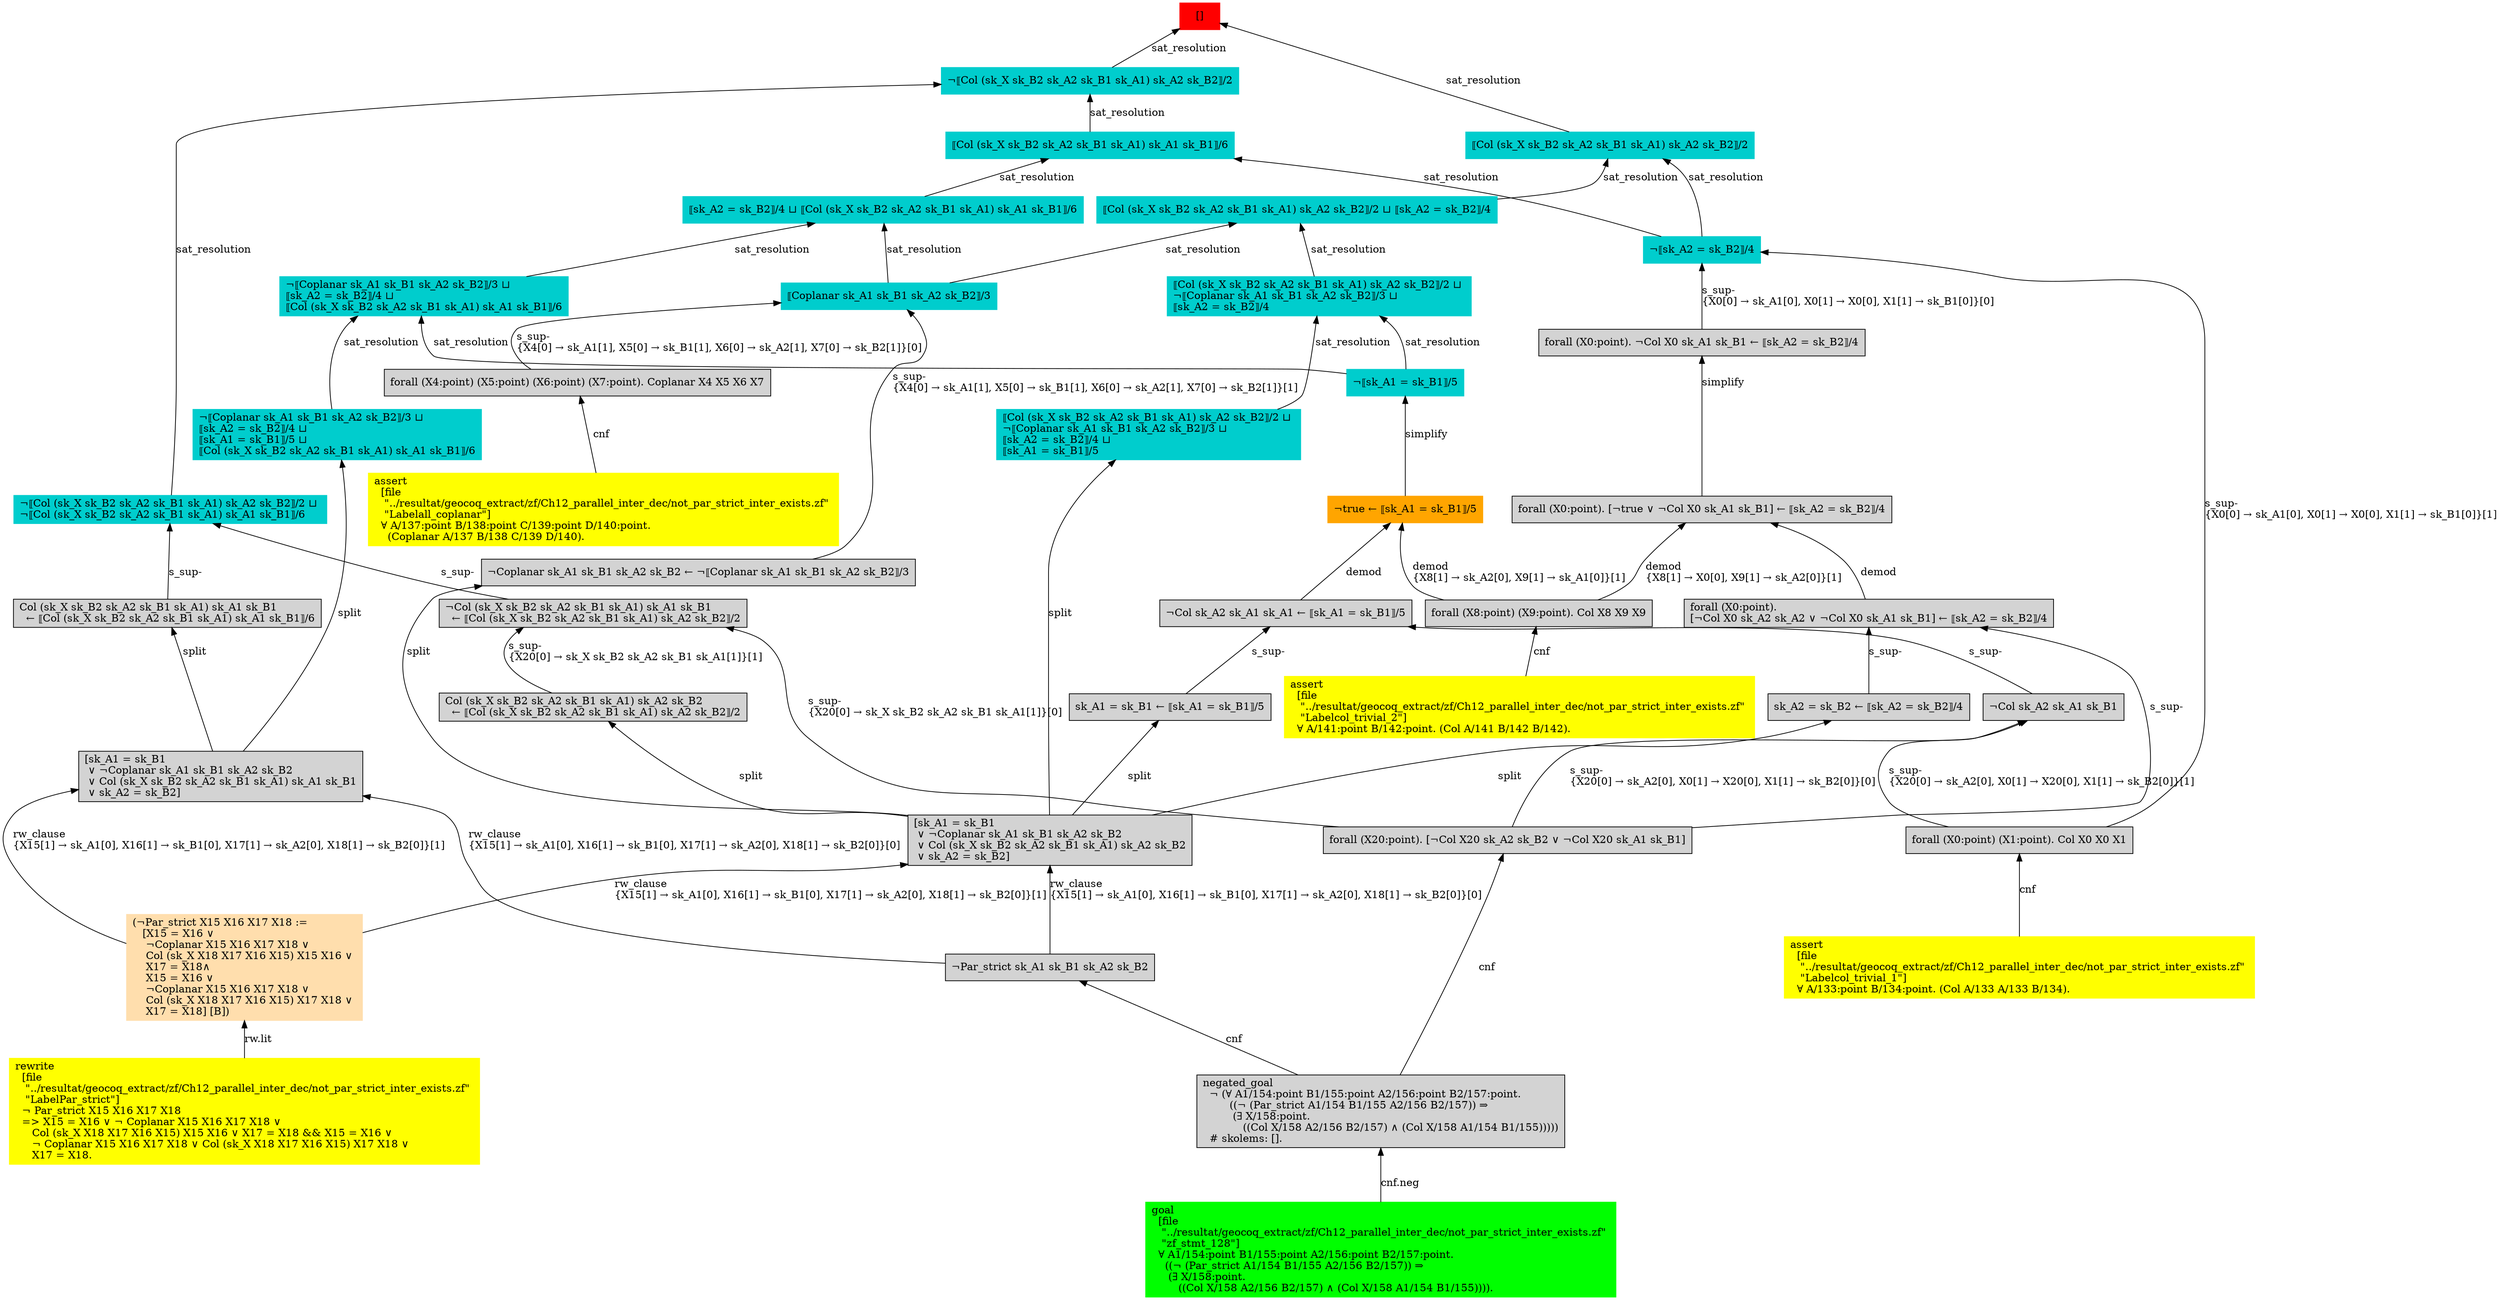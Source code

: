 digraph "unsat_graph" {
  vertex_0 [color=red, label="[]", shape=box, style=filled];
  vertex_0 -> vertex_1 [label="sat_resolution", dir="back"];
  vertex_1 [color=cyan3, shape=box, label="⟦Col (sk_X sk_B2 sk_A2 sk_B1 sk_A1) sk_A2 sk_B2⟧/2\l", style=filled];
  vertex_1 -> vertex_2 [label="sat_resolution", dir="back"];
  vertex_2 [color=cyan3, shape=box, label="¬⟦sk_A2 = sk_B2⟧/4\l", style=filled];
  vertex_2 -> vertex_3 [label="s_sup-\l\{X0[0] → sk_A1[0], X0[1] → X0[0], X1[1] → sk_B1[0]\}[0]\l", dir="back"];
  vertex_3 [shape=box, label="forall (X0:point). ¬Col X0 sk_A1 sk_B1 ← ⟦sk_A2 = sk_B2⟧/4\l", style=filled];
  vertex_3 -> vertex_4 [label="simplify", dir="back"];
  vertex_4 [shape=box, label="forall (X0:point). [¬true ∨ ¬Col X0 sk_A1 sk_B1] ← ⟦sk_A2 = sk_B2⟧/4\l", style=filled];
  vertex_4 -> vertex_5 [label="demod\l\{X8[1] → X0[0], X9[1] → sk_A2[0]\}[1]\l", dir="back"];
  vertex_5 [shape=box, label="forall (X8:point) (X9:point). Col X8 X9 X9\l", style=filled];
  vertex_5 -> vertex_6 [label="cnf", dir="back"];
  vertex_6 [color=yellow, shape=box, label="assert\l  [file\l   \"../resultat/geocoq_extract/zf/Ch12_parallel_inter_dec/not_par_strict_inter_exists.zf\" \l   \"Labelcol_trivial_2\"]\l  ∀ A/141:point B/142:point. (Col A/141 B/142 B/142).\l", style=filled];
  vertex_4 -> vertex_7 [label="demod", dir="back"];
  vertex_7 [shape=box, label="forall (X0:point).\l[¬Col X0 sk_A2 sk_A2 ∨ ¬Col X0 sk_A1 sk_B1] ← ⟦sk_A2 = sk_B2⟧/4\l", style=filled];
  vertex_7 -> vertex_8 [label="s_sup-\l", dir="back"];
  vertex_8 [shape=box, label="forall (X20:point). [¬Col X20 sk_A2 sk_B2 ∨ ¬Col X20 sk_A1 sk_B1]\l", style=filled];
  vertex_8 -> vertex_9 [label="cnf", dir="back"];
  vertex_9 [shape=box, label="negated_goal\l  ¬ (∀ A1/154:point B1/155:point A2/156:point B2/157:point.\l        ((¬ (Par_strict A1/154 B1/155 A2/156 B2/157)) ⇒\l         (∃ X/158:point.\l            ((Col X/158 A2/156 B2/157) ∧ (Col X/158 A1/154 B1/155)))))\l  # skolems: [].\l", style=filled];
  vertex_9 -> vertex_10 [label="cnf.neg", dir="back"];
  vertex_10 [color=green, shape=box, label="goal\l  [file\l   \"../resultat/geocoq_extract/zf/Ch12_parallel_inter_dec/not_par_strict_inter_exists.zf\" \l   \"zf_stmt_128\"]\l  ∀ A1/154:point B1/155:point A2/156:point B2/157:point.\l    ((¬ (Par_strict A1/154 B1/155 A2/156 B2/157)) ⇒\l     (∃ X/158:point.\l        ((Col X/158 A2/156 B2/157) ∧ (Col X/158 A1/154 B1/155)))).\l", style=filled];
  vertex_7 -> vertex_11 [label="s_sup-\l", dir="back"];
  vertex_11 [shape=box, label="sk_A2 = sk_B2 ← ⟦sk_A2 = sk_B2⟧/4\l", style=filled];
  vertex_11 -> vertex_12 [label="split", dir="back"];
  vertex_12 [shape=box, label="[sk_A1 = sk_B1\l ∨ ¬Coplanar sk_A1 sk_B1 sk_A2 sk_B2\l ∨ Col (sk_X sk_B2 sk_A2 sk_B1 sk_A1) sk_A2 sk_B2\l ∨ sk_A2 = sk_B2]\l", style=filled];
  vertex_12 -> vertex_13 [label="rw_clause\l\{X15[1] → sk_A1[0], X16[1] → sk_B1[0], X17[1] → sk_A2[0], X18[1] → sk_B2[0]\}[1]\l", dir="back"];
  vertex_13 [color=navajowhite, shape=box, label="(¬Par_strict X15 X16 X17 X18 :=\l   [X15 = X16 ∨ \l    ¬Coplanar X15 X16 X17 X18 ∨ \l    Col (sk_X X18 X17 X16 X15) X15 X16 ∨ \l    X17 = X18∧\l    X15 = X16 ∨ \l    ¬Coplanar X15 X16 X17 X18 ∨ \l    Col (sk_X X18 X17 X16 X15) X17 X18 ∨ \l    X17 = X18] [B])\l", style=filled];
  vertex_13 -> vertex_14 [label="rw.lit", dir="back"];
  vertex_14 [color=yellow, shape=box, label="rewrite\l  [file\l   \"../resultat/geocoq_extract/zf/Ch12_parallel_inter_dec/not_par_strict_inter_exists.zf\" \l   \"LabelPar_strict\"]\l  ¬ Par_strict X15 X16 X17 X18\l  =\> X15 = X16 ∨ ¬ Coplanar X15 X16 X17 X18 ∨ \l     Col (sk_X X18 X17 X16 X15) X15 X16 ∨ X17 = X18 && X15 = X16 ∨ \l     ¬ Coplanar X15 X16 X17 X18 ∨ Col (sk_X X18 X17 X16 X15) X17 X18 ∨ \l     X17 = X18.\l", style=filled];
  vertex_12 -> vertex_15 [label="rw_clause\l\{X15[1] → sk_A1[0], X16[1] → sk_B1[0], X17[1] → sk_A2[0], X18[1] → sk_B2[0]\}[0]\l", dir="back"];
  vertex_15 [shape=box, label="¬Par_strict sk_A1 sk_B1 sk_A2 sk_B2\l", style=filled];
  vertex_15 -> vertex_9 [label="cnf", dir="back"];
  vertex_2 -> vertex_16 [label="s_sup-\l\{X0[0] → sk_A1[0], X0[1] → X0[0], X1[1] → sk_B1[0]\}[1]\l", dir="back"];
  vertex_16 [shape=box, label="forall (X0:point) (X1:point). Col X0 X0 X1\l", style=filled];
  vertex_16 -> vertex_17 [label="cnf", dir="back"];
  vertex_17 [color=yellow, shape=box, label="assert\l  [file\l   \"../resultat/geocoq_extract/zf/Ch12_parallel_inter_dec/not_par_strict_inter_exists.zf\" \l   \"Labelcol_trivial_1\"]\l  ∀ A/133:point B/134:point. (Col A/133 A/133 B/134).\l", style=filled];
  vertex_1 -> vertex_18 [label="sat_resolution", dir="back"];
  vertex_18 [color=cyan3, shape=box, label="⟦Col (sk_X sk_B2 sk_A2 sk_B1 sk_A1) sk_A2 sk_B2⟧/2 ⊔ ⟦sk_A2 = sk_B2⟧/4\l", style=filled];
  vertex_18 -> vertex_19 [label="sat_resolution", dir="back"];
  vertex_19 [color=cyan3, shape=box, label="⟦Coplanar sk_A1 sk_B1 sk_A2 sk_B2⟧/3\l", style=filled];
  vertex_19 -> vertex_20 [label="s_sup-\l\{X4[0] → sk_A1[1], X5[0] → sk_B1[1], X6[0] → sk_A2[1], X7[0] → sk_B2[1]\}[1]\l", dir="back"];
  vertex_20 [shape=box, label="¬Coplanar sk_A1 sk_B1 sk_A2 sk_B2 ← ¬⟦Coplanar sk_A1 sk_B1 sk_A2 sk_B2⟧/3\l", style=filled];
  vertex_20 -> vertex_12 [label="split", dir="back"];
  vertex_19 -> vertex_21 [label="s_sup-\l\{X4[0] → sk_A1[1], X5[0] → sk_B1[1], X6[0] → sk_A2[1], X7[0] → sk_B2[1]\}[0]\l", dir="back"];
  vertex_21 [shape=box, label="forall (X4:point) (X5:point) (X6:point) (X7:point). Coplanar X4 X5 X6 X7\l", style=filled];
  vertex_21 -> vertex_22 [label="cnf", dir="back"];
  vertex_22 [color=yellow, shape=box, label="assert\l  [file\l   \"../resultat/geocoq_extract/zf/Ch12_parallel_inter_dec/not_par_strict_inter_exists.zf\" \l   \"Labelall_coplanar\"]\l  ∀ A/137:point B/138:point C/139:point D/140:point.\l    (Coplanar A/137 B/138 C/139 D/140).\l", style=filled];
  vertex_18 -> vertex_23 [label="sat_resolution", dir="back"];
  vertex_23 [color=cyan3, shape=box, label="⟦Col (sk_X sk_B2 sk_A2 sk_B1 sk_A1) sk_A2 sk_B2⟧/2 ⊔ \l¬⟦Coplanar sk_A1 sk_B1 sk_A2 sk_B2⟧/3 ⊔ \l⟦sk_A2 = sk_B2⟧/4\l", style=filled];
  vertex_23 -> vertex_24 [label="sat_resolution", dir="back"];
  vertex_24 [color=cyan3, shape=box, label="¬⟦sk_A1 = sk_B1⟧/5\l", style=filled];
  vertex_24 -> vertex_25 [label="simplify", dir="back"];
  vertex_25 [color=orange, shape=box, label="¬true ← ⟦sk_A1 = sk_B1⟧/5\l", style=filled];
  vertex_25 -> vertex_5 [label="demod\l\{X8[1] → sk_A2[0], X9[1] → sk_A1[0]\}[1]\l", dir="back"];
  vertex_25 -> vertex_26 [label="demod", dir="back"];
  vertex_26 [shape=box, label="¬Col sk_A2 sk_A1 sk_A1 ← ⟦sk_A1 = sk_B1⟧/5\l", style=filled];
  vertex_26 -> vertex_27 [label="s_sup-\l", dir="back"];
  vertex_27 [shape=box, label="¬Col sk_A2 sk_A1 sk_B1\l", style=filled];
  vertex_27 -> vertex_8 [label="s_sup-\l\{X20[0] → sk_A2[0], X0[1] → X20[0], X1[1] → sk_B2[0]\}[0]\l", dir="back"];
  vertex_27 -> vertex_16 [label="s_sup-\l\{X20[0] → sk_A2[0], X0[1] → X20[0], X1[1] → sk_B2[0]\}[1]\l", dir="back"];
  vertex_26 -> vertex_28 [label="s_sup-\l", dir="back"];
  vertex_28 [shape=box, label="sk_A1 = sk_B1 ← ⟦sk_A1 = sk_B1⟧/5\l", style=filled];
  vertex_28 -> vertex_12 [label="split", dir="back"];
  vertex_23 -> vertex_29 [label="sat_resolution", dir="back"];
  vertex_29 [color=cyan3, shape=box, label="⟦Col (sk_X sk_B2 sk_A2 sk_B1 sk_A1) sk_A2 sk_B2⟧/2 ⊔ \l¬⟦Coplanar sk_A1 sk_B1 sk_A2 sk_B2⟧/3 ⊔ \l⟦sk_A2 = sk_B2⟧/4 ⊔ \l⟦sk_A1 = sk_B1⟧/5\l", style=filled];
  vertex_29 -> vertex_12 [label="split", dir="back"];
  vertex_0 -> vertex_30 [label="sat_resolution", dir="back"];
  vertex_30 [color=cyan3, shape=box, label="¬⟦Col (sk_X sk_B2 sk_A2 sk_B1 sk_A1) sk_A2 sk_B2⟧/2\l", style=filled];
  vertex_30 -> vertex_31 [label="sat_resolution", dir="back"];
  vertex_31 [color=cyan3, shape=box, label="⟦Col (sk_X sk_B2 sk_A2 sk_B1 sk_A1) sk_A1 sk_B1⟧/6\l", style=filled];
  vertex_31 -> vertex_2 [label="sat_resolution", dir="back"];
  vertex_31 -> vertex_32 [label="sat_resolution", dir="back"];
  vertex_32 [color=cyan3, shape=box, label="⟦sk_A2 = sk_B2⟧/4 ⊔ ⟦Col (sk_X sk_B2 sk_A2 sk_B1 sk_A1) sk_A1 sk_B1⟧/6\l", style=filled];
  vertex_32 -> vertex_19 [label="sat_resolution", dir="back"];
  vertex_32 -> vertex_33 [label="sat_resolution", dir="back"];
  vertex_33 [color=cyan3, shape=box, label="¬⟦Coplanar sk_A1 sk_B1 sk_A2 sk_B2⟧/3 ⊔ \l⟦sk_A2 = sk_B2⟧/4 ⊔ \l⟦Col (sk_X sk_B2 sk_A2 sk_B1 sk_A1) sk_A1 sk_B1⟧/6\l", style=filled];
  vertex_33 -> vertex_24 [label="sat_resolution", dir="back"];
  vertex_33 -> vertex_34 [label="sat_resolution", dir="back"];
  vertex_34 [color=cyan3, shape=box, label="¬⟦Coplanar sk_A1 sk_B1 sk_A2 sk_B2⟧/3 ⊔ \l⟦sk_A2 = sk_B2⟧/4 ⊔ \l⟦sk_A1 = sk_B1⟧/5 ⊔ \l⟦Col (sk_X sk_B2 sk_A2 sk_B1 sk_A1) sk_A1 sk_B1⟧/6\l", style=filled];
  vertex_34 -> vertex_35 [label="split", dir="back"];
  vertex_35 [shape=box, label="[sk_A1 = sk_B1\l ∨ ¬Coplanar sk_A1 sk_B1 sk_A2 sk_B2\l ∨ Col (sk_X sk_B2 sk_A2 sk_B1 sk_A1) sk_A1 sk_B1\l ∨ sk_A2 = sk_B2]\l", style=filled];
  vertex_35 -> vertex_13 [label="rw_clause\l\{X15[1] → sk_A1[0], X16[1] → sk_B1[0], X17[1] → sk_A2[0], X18[1] → sk_B2[0]\}[1]\l", dir="back"];
  vertex_35 -> vertex_15 [label="rw_clause\l\{X15[1] → sk_A1[0], X16[1] → sk_B1[0], X17[1] → sk_A2[0], X18[1] → sk_B2[0]\}[0]\l", dir="back"];
  vertex_30 -> vertex_36 [label="sat_resolution", dir="back"];
  vertex_36 [color=cyan3, shape=box, label="¬⟦Col (sk_X sk_B2 sk_A2 sk_B1 sk_A1) sk_A2 sk_B2⟧/2 ⊔ \l¬⟦Col (sk_X sk_B2 sk_A2 sk_B1 sk_A1) sk_A1 sk_B1⟧/6\l", style=filled];
  vertex_36 -> vertex_37 [label="s_sup-\l", dir="back"];
  vertex_37 [shape=box, label="¬Col (sk_X sk_B2 sk_A2 sk_B1 sk_A1) sk_A1 sk_B1\l  ← ⟦Col (sk_X sk_B2 sk_A2 sk_B1 sk_A1) sk_A2 sk_B2⟧/2\l", style=filled];
  vertex_37 -> vertex_8 [label="s_sup-\l\{X20[0] → sk_X sk_B2 sk_A2 sk_B1 sk_A1[1]\}[0]\l", dir="back"];
  vertex_37 -> vertex_38 [label="s_sup-\l\{X20[0] → sk_X sk_B2 sk_A2 sk_B1 sk_A1[1]\}[1]\l", dir="back"];
  vertex_38 [shape=box, label="Col (sk_X sk_B2 sk_A2 sk_B1 sk_A1) sk_A2 sk_B2\l  ← ⟦Col (sk_X sk_B2 sk_A2 sk_B1 sk_A1) sk_A2 sk_B2⟧/2\l", style=filled];
  vertex_38 -> vertex_12 [label="split", dir="back"];
  vertex_36 -> vertex_39 [label="s_sup-\l", dir="back"];
  vertex_39 [shape=box, label="Col (sk_X sk_B2 sk_A2 sk_B1 sk_A1) sk_A1 sk_B1\l  ← ⟦Col (sk_X sk_B2 sk_A2 sk_B1 sk_A1) sk_A1 sk_B1⟧/6\l", style=filled];
  vertex_39 -> vertex_35 [label="split", dir="back"];
  }


